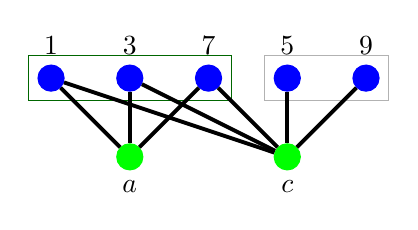 \begin{tikzpicture}
	\node[shape=circle,draw=blue,fill=blue,label=above:$1$] (1) {};
	\node[shape=circle,draw=blue,fill=blue,label=above:$3$] (3) [right of=1] {};
	\node[shape=circle,draw=blue,fill=blue,label=above:$7$] (7) [right of=3] {};
	\node[shape=circle,draw=blue,fill=blue,label=above:$5$] (5) [right of=7] {};
	\node[shape=circle,draw=blue,fill=blue,label=above:$9$] (9) [right of=5] {};
	\node[shape=circle,draw=green,fill=green,label=below:$a$] (a) [below of=3] {};
	\node[shape=circle,draw=green,fill=green,label=below:$c$] (c) [below of=5] {};

	\node[draw=black!60!green,fit=(1) (3) (7)] {};
	\node[draw=black!30,fit=(5) (9)] {};

	\draw (1) [line width=0.5mm] -- (a);
	\draw (3) [line width=0.5mm] -- (a);
	\draw (7) [line width=0.5mm] -- (a);
	\draw (1) [line width=0.5mm] -- (c);
	\draw (3) [line width=0.5mm] -- (c);
	\draw (5) [line width=0.5mm] -- (c);
	\draw (7) [line width=0.5mm] -- (c);
	\draw (9) [line width=0.5mm] -- (c);
\end{tikzpicture}